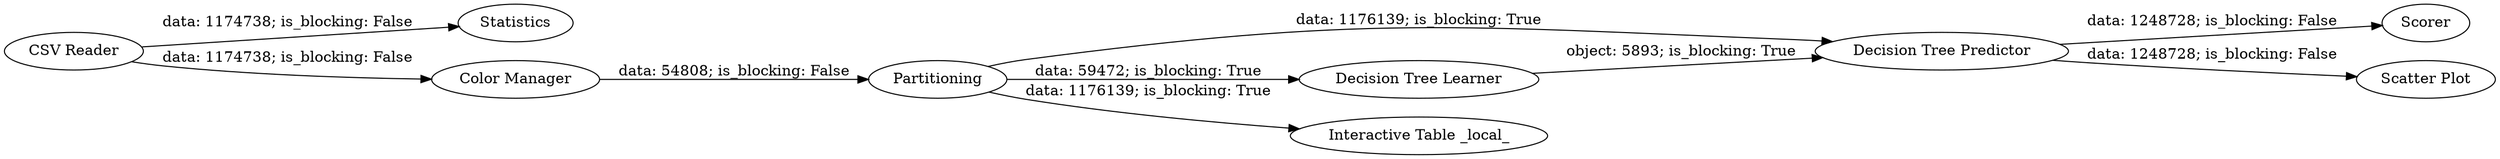 digraph {
	"1181173945913205804_9" [label=Statistics]
	"1181173945913205804_5" [label="Decision Tree Predictor"]
	"1181173945913205804_2" [label="Color Manager"]
	"1181173945913205804_4" [label="Decision Tree Learner"]
	"1181173945913205804_6" [label=Scorer]
	"1181173945913205804_7" [label="Interactive Table _local_"]
	"1181173945913205804_3" [label=Partitioning]
	"1181173945913205804_1" [label="CSV Reader"]
	"1181173945913205804_10" [label="Scatter Plot"]
	"1181173945913205804_5" -> "1181173945913205804_6" [label="data: 1248728; is_blocking: False"]
	"1181173945913205804_1" -> "1181173945913205804_9" [label="data: 1174738; is_blocking: False"]
	"1181173945913205804_5" -> "1181173945913205804_10" [label="data: 1248728; is_blocking: False"]
	"1181173945913205804_3" -> "1181173945913205804_4" [label="data: 59472; is_blocking: True"]
	"1181173945913205804_3" -> "1181173945913205804_7" [label="data: 1176139; is_blocking: True"]
	"1181173945913205804_2" -> "1181173945913205804_3" [label="data: 54808; is_blocking: False"]
	"1181173945913205804_4" -> "1181173945913205804_5" [label="object: 5893; is_blocking: True"]
	"1181173945913205804_3" -> "1181173945913205804_5" [label="data: 1176139; is_blocking: True"]
	"1181173945913205804_1" -> "1181173945913205804_2" [label="data: 1174738; is_blocking: False"]
	rankdir=LR
}
